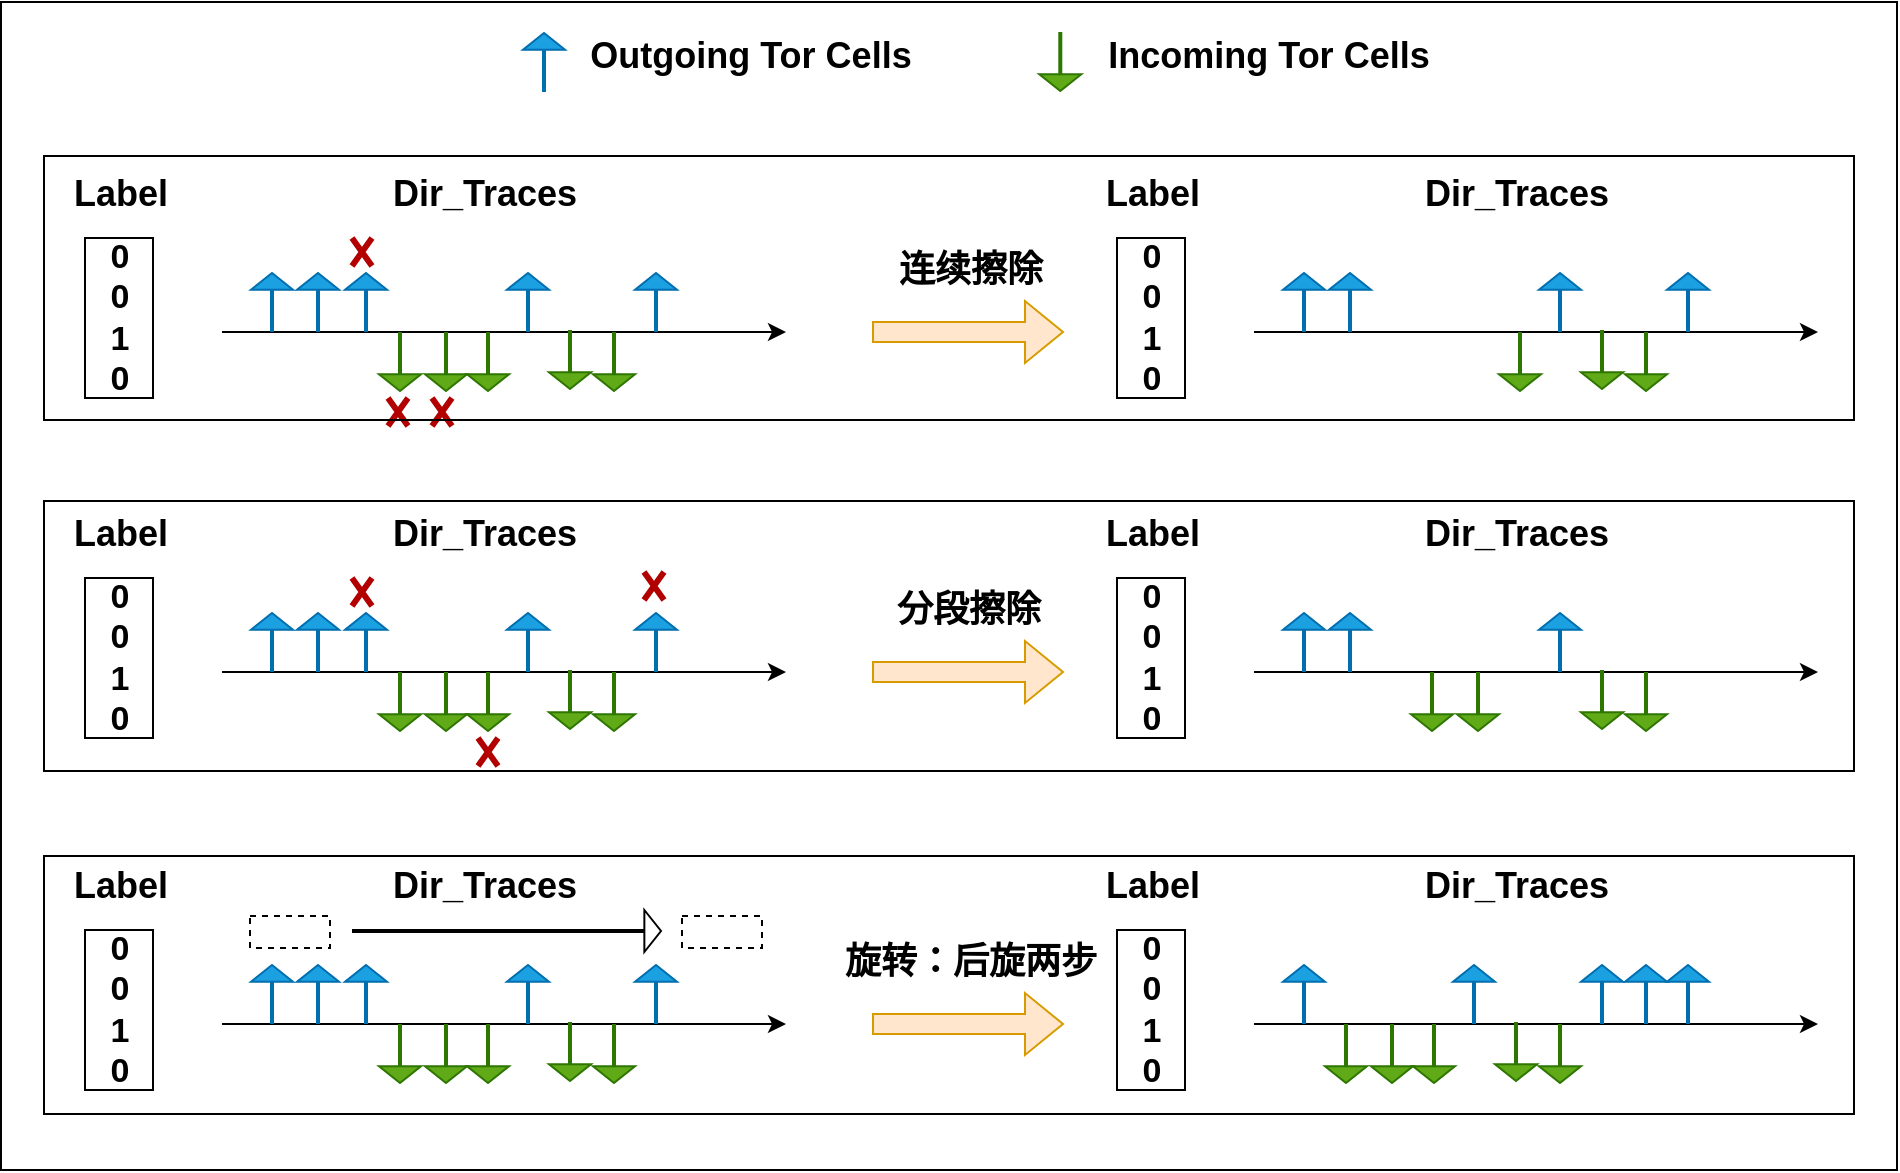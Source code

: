 <mxfile version="24.0.7" type="github">
  <diagram name="第 1 页" id="ZusEr--IG7KZ8trxtdcu">
    <mxGraphModel dx="2950" dy="1298" grid="0" gridSize="10" guides="1" tooltips="1" connect="1" arrows="1" fold="1" page="0" pageScale="1" pageWidth="827" pageHeight="1169" math="0" shadow="0">
      <root>
        <mxCell id="0" />
        <mxCell id="1" parent="0" />
        <mxCell id="l5cotHKUDbFg4a4MN0r3-70" value="" style="endArrow=classic;html=1;rounded=0;" parent="1" edge="1">
          <mxGeometry width="50" height="50" relative="1" as="geometry">
            <mxPoint x="-707" y="254" as="sourcePoint" />
            <mxPoint x="-425" y="254" as="targetPoint" />
          </mxGeometry>
        </mxCell>
        <mxCell id="l5cotHKUDbFg4a4MN0r3-80" value="" style="shape=flexArrow;endArrow=classic;html=1;rounded=0;fillColor=#ffe6cc;strokeColor=#d79b00;" parent="1" edge="1">
          <mxGeometry width="50" height="50" relative="1" as="geometry">
            <mxPoint x="-382" y="254" as="sourcePoint" />
            <mxPoint x="-286" y="254" as="targetPoint" />
          </mxGeometry>
        </mxCell>
        <mxCell id="l5cotHKUDbFg4a4MN0r3-81" value="&lt;font size=&quot;1&quot;&gt;&lt;b style=&quot;font-size: 18px;&quot;&gt;分段擦除&lt;/b&gt;&lt;/font&gt;" style="text;html=1;align=center;verticalAlign=middle;resizable=0;points=[];autosize=1;strokeColor=none;fillColor=none;" parent="1" vertex="1">
          <mxGeometry x="-379" y="206" width="90" height="34" as="geometry" />
        </mxCell>
        <mxCell id="l5cotHKUDbFg4a4MN0r3-93" value="" style="shape=flexArrow;endArrow=classic;html=1;rounded=0;endWidth=19;endSize=2.44;width=1;fillColor=#1ba1e2;strokeColor=#006EAF;" parent="1" edge="1">
          <mxGeometry width="50" height="50" relative="1" as="geometry">
            <mxPoint x="-659" y="254" as="sourcePoint" />
            <mxPoint x="-659" y="224" as="targetPoint" />
          </mxGeometry>
        </mxCell>
        <mxCell id="l5cotHKUDbFg4a4MN0r3-95" value="" style="shape=flexArrow;endArrow=classic;html=1;rounded=0;endWidth=19;endSize=2.44;width=1;fillColor=#1ba1e2;strokeColor=#006EAF;" parent="1" edge="1">
          <mxGeometry width="50" height="50" relative="1" as="geometry">
            <mxPoint x="-635" y="254" as="sourcePoint" />
            <mxPoint x="-635" y="224" as="targetPoint" />
          </mxGeometry>
        </mxCell>
        <mxCell id="l5cotHKUDbFg4a4MN0r3-97" value="" style="shape=flexArrow;endArrow=classic;html=1;rounded=0;endWidth=19;endSize=2.44;width=1;fillColor=#1ba1e2;strokeColor=#006EAF;" parent="1" edge="1">
          <mxGeometry width="50" height="50" relative="1" as="geometry">
            <mxPoint x="-682" y="254" as="sourcePoint" />
            <mxPoint x="-682" y="224" as="targetPoint" />
          </mxGeometry>
        </mxCell>
        <mxCell id="l5cotHKUDbFg4a4MN0r3-98" value="" style="shape=flexArrow;endArrow=classic;html=1;rounded=0;fillColor=#60a917;strokeColor=#2D7600;endWidth=19;endSize=2.44;width=1;" parent="1" edge="1">
          <mxGeometry width="50" height="50" relative="1" as="geometry">
            <mxPoint x="-618" y="254" as="sourcePoint" />
            <mxPoint x="-618" y="284" as="targetPoint" />
          </mxGeometry>
        </mxCell>
        <mxCell id="l5cotHKUDbFg4a4MN0r3-99" value="" style="shape=flexArrow;endArrow=classic;html=1;rounded=0;fillColor=#60a917;strokeColor=#2D7600;endWidth=19;endSize=2.44;width=1;" parent="1" edge="1">
          <mxGeometry width="50" height="50" relative="1" as="geometry">
            <mxPoint x="-595" y="254" as="sourcePoint" />
            <mxPoint x="-595" y="284" as="targetPoint" />
          </mxGeometry>
        </mxCell>
        <mxCell id="l5cotHKUDbFg4a4MN0r3-100" value="" style="shape=flexArrow;endArrow=classic;html=1;rounded=0;fillColor=#60a917;strokeColor=#2D7600;endWidth=19;endSize=2.44;width=1;" parent="1" edge="1">
          <mxGeometry width="50" height="50" relative="1" as="geometry">
            <mxPoint x="-574" y="254" as="sourcePoint" />
            <mxPoint x="-574" y="284" as="targetPoint" />
          </mxGeometry>
        </mxCell>
        <mxCell id="l5cotHKUDbFg4a4MN0r3-101" value="" style="shape=flexArrow;endArrow=classic;html=1;rounded=0;endWidth=19;endSize=2.44;width=1;fillColor=#1ba1e2;strokeColor=#006EAF;" parent="1" edge="1">
          <mxGeometry width="50" height="50" relative="1" as="geometry">
            <mxPoint x="-554" y="254" as="sourcePoint" />
            <mxPoint x="-554" y="224" as="targetPoint" />
          </mxGeometry>
        </mxCell>
        <mxCell id="l5cotHKUDbFg4a4MN0r3-102" value="" style="shape=flexArrow;endArrow=classic;html=1;rounded=0;fillColor=#60a917;strokeColor=#2D7600;endWidth=19;endSize=2.44;width=1;" parent="1" edge="1">
          <mxGeometry width="50" height="50" relative="1" as="geometry">
            <mxPoint x="-533" y="253" as="sourcePoint" />
            <mxPoint x="-533" y="283" as="targetPoint" />
          </mxGeometry>
        </mxCell>
        <mxCell id="l5cotHKUDbFg4a4MN0r3-103" value="" style="shape=flexArrow;endArrow=classic;html=1;rounded=0;fillColor=#60a917;strokeColor=#2D7600;endWidth=19;endSize=2.44;width=1;" parent="1" edge="1">
          <mxGeometry width="50" height="50" relative="1" as="geometry">
            <mxPoint x="-511" y="254" as="sourcePoint" />
            <mxPoint x="-511" y="284" as="targetPoint" />
          </mxGeometry>
        </mxCell>
        <mxCell id="l5cotHKUDbFg4a4MN0r3-104" value="" style="shape=flexArrow;endArrow=classic;html=1;rounded=0;endWidth=19;endSize=2.44;width=1;fillColor=#1ba1e2;strokeColor=#006EAF;" parent="1" edge="1">
          <mxGeometry width="50" height="50" relative="1" as="geometry">
            <mxPoint x="-490" y="254" as="sourcePoint" />
            <mxPoint x="-490" y="224" as="targetPoint" />
          </mxGeometry>
        </mxCell>
        <mxCell id="l5cotHKUDbFg4a4MN0r3-105" value="&lt;font size=&quot;1&quot;&gt;&lt;b&gt;&lt;font style=&quot;font-size: 18px;&quot;&gt;Dir_Traces&lt;/font&gt;&lt;/b&gt;&lt;/font&gt;" style="text;html=1;align=center;verticalAlign=middle;resizable=0;points=[];autosize=1;strokeColor=none;fillColor=none;" parent="1" vertex="1">
          <mxGeometry x="-631" y="168" width="110" height="34" as="geometry" />
        </mxCell>
        <mxCell id="l5cotHKUDbFg4a4MN0r3-106" value="&lt;font size=&quot;1&quot;&gt;&lt;b&gt;&lt;font style=&quot;font-size: 18px;&quot;&gt;Label&lt;/font&gt;&lt;/b&gt;&lt;/font&gt;" style="text;html=1;align=center;verticalAlign=middle;resizable=0;points=[];autosize=1;strokeColor=none;fillColor=none;" parent="1" vertex="1">
          <mxGeometry x="-791" y="168" width="65" height="34" as="geometry" />
        </mxCell>
        <mxCell id="l5cotHKUDbFg4a4MN0r3-107" value="&lt;div style=&quot;font-size: 17px;&quot;&gt;&lt;font style=&quot;font-size: 17px;&quot;&gt;&lt;b&gt;&lt;font style=&quot;font-size: 17px;&quot;&gt;0&lt;/font&gt;&lt;/b&gt;&lt;/font&gt;&lt;/div&gt;&lt;div style=&quot;font-size: 17px;&quot;&gt;&lt;font style=&quot;font-size: 17px;&quot;&gt;&lt;b&gt;&lt;font style=&quot;font-size: 17px;&quot;&gt;0&lt;br&gt;&lt;/font&gt;&lt;/b&gt;&lt;/font&gt;&lt;/div&gt;&lt;div style=&quot;font-size: 17px;&quot;&gt;&lt;font style=&quot;font-size: 17px;&quot;&gt;&lt;b&gt;&lt;font style=&quot;font-size: 17px;&quot;&gt;1&lt;/font&gt;&lt;/b&gt;&lt;/font&gt;&lt;/div&gt;&lt;div style=&quot;font-size: 17px;&quot;&gt;&lt;font style=&quot;font-size: 17px;&quot;&gt;&lt;b&gt;&lt;font style=&quot;font-size: 17px;&quot;&gt;&lt;font style=&quot;font-size: 17px;&quot;&gt;0&lt;/font&gt;&lt;br&gt;&lt;/font&gt;&lt;/b&gt;&lt;/font&gt;&lt;/div&gt;" style="rounded=0;whiteSpace=wrap;html=1;" parent="1" vertex="1">
          <mxGeometry x="-775.5" y="207" width="34" height="80" as="geometry" />
        </mxCell>
        <mxCell id="l5cotHKUDbFg4a4MN0r3-108" value="" style="shape=umlDestroy;whiteSpace=wrap;html=1;strokeWidth=3;targetShapes=umlLifeline;fillColor=#e51400;fontColor=#ffffff;strokeColor=#B20000;" parent="1" vertex="1">
          <mxGeometry x="-496" y="204" width="10" height="14" as="geometry" />
        </mxCell>
        <mxCell id="l5cotHKUDbFg4a4MN0r3-110" value="" style="shape=umlDestroy;whiteSpace=wrap;html=1;strokeWidth=3;targetShapes=umlLifeline;fillColor=#e51400;fontColor=#ffffff;strokeColor=#B20000;" parent="1" vertex="1">
          <mxGeometry x="-642" y="207" width="10" height="14" as="geometry" />
        </mxCell>
        <mxCell id="l5cotHKUDbFg4a4MN0r3-111" value="" style="shape=umlDestroy;whiteSpace=wrap;html=1;strokeWidth=3;targetShapes=umlLifeline;fillColor=#e51400;fontColor=#ffffff;strokeColor=#B20000;" parent="1" vertex="1">
          <mxGeometry x="-579" y="287" width="10" height="14" as="geometry" />
        </mxCell>
        <mxCell id="l5cotHKUDbFg4a4MN0r3-112" value="" style="endArrow=classic;html=1;rounded=0;" parent="1" edge="1">
          <mxGeometry width="50" height="50" relative="1" as="geometry">
            <mxPoint x="-191" y="254" as="sourcePoint" />
            <mxPoint x="91" y="254" as="targetPoint" />
          </mxGeometry>
        </mxCell>
        <mxCell id="l5cotHKUDbFg4a4MN0r3-113" value="" style="shape=flexArrow;endArrow=classic;html=1;rounded=0;endWidth=19;endSize=2.44;width=1;fillColor=#1ba1e2;strokeColor=#006EAF;" parent="1" edge="1">
          <mxGeometry width="50" height="50" relative="1" as="geometry">
            <mxPoint x="-143" y="254" as="sourcePoint" />
            <mxPoint x="-143" y="224" as="targetPoint" />
          </mxGeometry>
        </mxCell>
        <mxCell id="l5cotHKUDbFg4a4MN0r3-115" value="" style="shape=flexArrow;endArrow=classic;html=1;rounded=0;endWidth=19;endSize=2.44;width=1;fillColor=#1ba1e2;strokeColor=#006EAF;" parent="1" edge="1">
          <mxGeometry width="50" height="50" relative="1" as="geometry">
            <mxPoint x="-166" y="254" as="sourcePoint" />
            <mxPoint x="-166" y="224" as="targetPoint" />
          </mxGeometry>
        </mxCell>
        <mxCell id="l5cotHKUDbFg4a4MN0r3-116" value="" style="shape=flexArrow;endArrow=classic;html=1;rounded=0;fillColor=#60a917;strokeColor=#2D7600;endWidth=19;endSize=2.44;width=1;" parent="1" edge="1">
          <mxGeometry width="50" height="50" relative="1" as="geometry">
            <mxPoint x="-102" y="254" as="sourcePoint" />
            <mxPoint x="-102" y="284" as="targetPoint" />
          </mxGeometry>
        </mxCell>
        <mxCell id="l5cotHKUDbFg4a4MN0r3-117" value="" style="shape=flexArrow;endArrow=classic;html=1;rounded=0;fillColor=#60a917;strokeColor=#2D7600;endWidth=19;endSize=2.44;width=1;" parent="1" edge="1">
          <mxGeometry width="50" height="50" relative="1" as="geometry">
            <mxPoint x="-79" y="254" as="sourcePoint" />
            <mxPoint x="-79" y="284" as="targetPoint" />
          </mxGeometry>
        </mxCell>
        <mxCell id="l5cotHKUDbFg4a4MN0r3-119" value="" style="shape=flexArrow;endArrow=classic;html=1;rounded=0;endWidth=19;endSize=2.44;width=1;fillColor=#1ba1e2;strokeColor=#006EAF;" parent="1" edge="1">
          <mxGeometry width="50" height="50" relative="1" as="geometry">
            <mxPoint x="-38" y="254" as="sourcePoint" />
            <mxPoint x="-38" y="224" as="targetPoint" />
          </mxGeometry>
        </mxCell>
        <mxCell id="l5cotHKUDbFg4a4MN0r3-120" value="" style="shape=flexArrow;endArrow=classic;html=1;rounded=0;fillColor=#60a917;strokeColor=#2D7600;endWidth=19;endSize=2.44;width=1;" parent="1" edge="1">
          <mxGeometry width="50" height="50" relative="1" as="geometry">
            <mxPoint x="-17" y="253" as="sourcePoint" />
            <mxPoint x="-17" y="283" as="targetPoint" />
          </mxGeometry>
        </mxCell>
        <mxCell id="l5cotHKUDbFg4a4MN0r3-121" value="" style="shape=flexArrow;endArrow=classic;html=1;rounded=0;fillColor=#60a917;strokeColor=#2D7600;endWidth=19;endSize=2.44;width=1;" parent="1" edge="1">
          <mxGeometry width="50" height="50" relative="1" as="geometry">
            <mxPoint x="5" y="254" as="sourcePoint" />
            <mxPoint x="5" y="284" as="targetPoint" />
          </mxGeometry>
        </mxCell>
        <mxCell id="l5cotHKUDbFg4a4MN0r3-123" value="&lt;font size=&quot;1&quot;&gt;&lt;b&gt;&lt;font style=&quot;font-size: 18px;&quot;&gt;Dir_Traces&lt;/font&gt;&lt;/b&gt;&lt;/font&gt;" style="text;html=1;align=center;verticalAlign=middle;resizable=0;points=[];autosize=1;strokeColor=none;fillColor=none;" parent="1" vertex="1">
          <mxGeometry x="-115" y="168" width="110" height="34" as="geometry" />
        </mxCell>
        <mxCell id="l5cotHKUDbFg4a4MN0r3-124" value="&lt;font size=&quot;1&quot;&gt;&lt;b&gt;&lt;font style=&quot;font-size: 18px;&quot;&gt;Label&lt;/font&gt;&lt;/b&gt;&lt;/font&gt;" style="text;html=1;align=center;verticalAlign=middle;resizable=0;points=[];autosize=1;strokeColor=none;fillColor=none;" parent="1" vertex="1">
          <mxGeometry x="-275" y="168" width="65" height="34" as="geometry" />
        </mxCell>
        <mxCell id="l5cotHKUDbFg4a4MN0r3-125" value="&lt;div style=&quot;font-size: 17px;&quot;&gt;&lt;font style=&quot;font-size: 17px;&quot;&gt;&lt;b&gt;&lt;font style=&quot;font-size: 17px;&quot;&gt;0&lt;/font&gt;&lt;/b&gt;&lt;/font&gt;&lt;/div&gt;&lt;div style=&quot;font-size: 17px;&quot;&gt;&lt;font style=&quot;font-size: 17px;&quot;&gt;&lt;b&gt;&lt;font style=&quot;font-size: 17px;&quot;&gt;0&lt;br&gt;&lt;/font&gt;&lt;/b&gt;&lt;/font&gt;&lt;/div&gt;&lt;div style=&quot;font-size: 17px;&quot;&gt;&lt;font style=&quot;font-size: 17px;&quot;&gt;&lt;b&gt;&lt;font style=&quot;font-size: 17px;&quot;&gt;1&lt;/font&gt;&lt;/b&gt;&lt;/font&gt;&lt;/div&gt;&lt;div style=&quot;font-size: 17px;&quot;&gt;&lt;font style=&quot;font-size: 17px;&quot;&gt;&lt;b&gt;&lt;font style=&quot;font-size: 17px;&quot;&gt;&lt;font style=&quot;font-size: 17px;&quot;&gt;0&lt;/font&gt;&lt;br&gt;&lt;/font&gt;&lt;/b&gt;&lt;/font&gt;&lt;/div&gt;" style="rounded=0;whiteSpace=wrap;html=1;" parent="1" vertex="1">
          <mxGeometry x="-259.5" y="207" width="34" height="80" as="geometry" />
        </mxCell>
        <mxCell id="l5cotHKUDbFg4a4MN0r3-129" value="" style="endArrow=classic;html=1;rounded=0;" parent="1" edge="1">
          <mxGeometry width="50" height="50" relative="1" as="geometry">
            <mxPoint x="-707" y="84" as="sourcePoint" />
            <mxPoint x="-425" y="84" as="targetPoint" />
          </mxGeometry>
        </mxCell>
        <mxCell id="l5cotHKUDbFg4a4MN0r3-130" value="" style="shape=flexArrow;endArrow=classic;html=1;rounded=0;fillColor=#ffe6cc;strokeColor=#d79b00;" parent="1" edge="1">
          <mxGeometry width="50" height="50" relative="1" as="geometry">
            <mxPoint x="-382" y="84" as="sourcePoint" />
            <mxPoint x="-286" y="84" as="targetPoint" />
          </mxGeometry>
        </mxCell>
        <mxCell id="l5cotHKUDbFg4a4MN0r3-131" value="&lt;font size=&quot;1&quot;&gt;&lt;b style=&quot;font-size: 18px;&quot;&gt;连续擦除&lt;/b&gt;&lt;/font&gt;" style="text;html=1;align=center;verticalAlign=middle;resizable=0;points=[];autosize=1;strokeColor=none;fillColor=none;" parent="1" vertex="1">
          <mxGeometry x="-378" y="36" width="90" height="34" as="geometry" />
        </mxCell>
        <mxCell id="l5cotHKUDbFg4a4MN0r3-132" value="" style="shape=flexArrow;endArrow=classic;html=1;rounded=0;endWidth=19;endSize=2.44;width=1;fillColor=#1ba1e2;strokeColor=#006EAF;" parent="1" edge="1">
          <mxGeometry width="50" height="50" relative="1" as="geometry">
            <mxPoint x="-659" y="84" as="sourcePoint" />
            <mxPoint x="-659" y="54" as="targetPoint" />
          </mxGeometry>
        </mxCell>
        <mxCell id="l5cotHKUDbFg4a4MN0r3-133" value="" style="shape=flexArrow;endArrow=classic;html=1;rounded=0;endWidth=19;endSize=2.44;width=1;fillColor=#1ba1e2;strokeColor=#006EAF;" parent="1" edge="1">
          <mxGeometry width="50" height="50" relative="1" as="geometry">
            <mxPoint x="-635" y="84" as="sourcePoint" />
            <mxPoint x="-635" y="54" as="targetPoint" />
          </mxGeometry>
        </mxCell>
        <mxCell id="l5cotHKUDbFg4a4MN0r3-134" value="" style="shape=flexArrow;endArrow=classic;html=1;rounded=0;endWidth=19;endSize=2.44;width=1;fillColor=#1ba1e2;strokeColor=#006EAF;" parent="1" edge="1">
          <mxGeometry width="50" height="50" relative="1" as="geometry">
            <mxPoint x="-682" y="84" as="sourcePoint" />
            <mxPoint x="-682" y="54" as="targetPoint" />
          </mxGeometry>
        </mxCell>
        <mxCell id="l5cotHKUDbFg4a4MN0r3-135" value="" style="shape=flexArrow;endArrow=classic;html=1;rounded=0;fillColor=#60a917;strokeColor=#2D7600;endWidth=19;endSize=2.44;width=1;" parent="1" edge="1">
          <mxGeometry width="50" height="50" relative="1" as="geometry">
            <mxPoint x="-618" y="84" as="sourcePoint" />
            <mxPoint x="-618" y="114" as="targetPoint" />
          </mxGeometry>
        </mxCell>
        <mxCell id="l5cotHKUDbFg4a4MN0r3-136" value="" style="shape=flexArrow;endArrow=classic;html=1;rounded=0;fillColor=#60a917;strokeColor=#2D7600;endWidth=19;endSize=2.44;width=1;" parent="1" edge="1">
          <mxGeometry width="50" height="50" relative="1" as="geometry">
            <mxPoint x="-595" y="84" as="sourcePoint" />
            <mxPoint x="-595" y="114" as="targetPoint" />
          </mxGeometry>
        </mxCell>
        <mxCell id="l5cotHKUDbFg4a4MN0r3-137" value="" style="shape=flexArrow;endArrow=classic;html=1;rounded=0;fillColor=#60a917;strokeColor=#2D7600;endWidth=19;endSize=2.44;width=1;" parent="1" edge="1">
          <mxGeometry width="50" height="50" relative="1" as="geometry">
            <mxPoint x="-574" y="84" as="sourcePoint" />
            <mxPoint x="-574" y="114" as="targetPoint" />
          </mxGeometry>
        </mxCell>
        <mxCell id="l5cotHKUDbFg4a4MN0r3-138" value="" style="shape=flexArrow;endArrow=classic;html=1;rounded=0;endWidth=19;endSize=2.44;width=1;fillColor=#1ba1e2;strokeColor=#006EAF;" parent="1" edge="1">
          <mxGeometry width="50" height="50" relative="1" as="geometry">
            <mxPoint x="-554" y="84" as="sourcePoint" />
            <mxPoint x="-554" y="54" as="targetPoint" />
          </mxGeometry>
        </mxCell>
        <mxCell id="l5cotHKUDbFg4a4MN0r3-139" value="" style="shape=flexArrow;endArrow=classic;html=1;rounded=0;fillColor=#60a917;strokeColor=#2D7600;endWidth=19;endSize=2.44;width=1;" parent="1" edge="1">
          <mxGeometry width="50" height="50" relative="1" as="geometry">
            <mxPoint x="-533" y="83" as="sourcePoint" />
            <mxPoint x="-533" y="113" as="targetPoint" />
          </mxGeometry>
        </mxCell>
        <mxCell id="l5cotHKUDbFg4a4MN0r3-140" value="" style="shape=flexArrow;endArrow=classic;html=1;rounded=0;fillColor=#60a917;strokeColor=#2D7600;endWidth=19;endSize=2.44;width=1;" parent="1" edge="1">
          <mxGeometry width="50" height="50" relative="1" as="geometry">
            <mxPoint x="-511" y="84" as="sourcePoint" />
            <mxPoint x="-511" y="114" as="targetPoint" />
          </mxGeometry>
        </mxCell>
        <mxCell id="l5cotHKUDbFg4a4MN0r3-141" value="" style="shape=flexArrow;endArrow=classic;html=1;rounded=0;endWidth=19;endSize=2.44;width=1;fillColor=#1ba1e2;strokeColor=#006EAF;" parent="1" edge="1">
          <mxGeometry width="50" height="50" relative="1" as="geometry">
            <mxPoint x="-490" y="84" as="sourcePoint" />
            <mxPoint x="-490" y="54" as="targetPoint" />
          </mxGeometry>
        </mxCell>
        <mxCell id="l5cotHKUDbFg4a4MN0r3-142" value="&lt;font size=&quot;1&quot;&gt;&lt;b&gt;&lt;font style=&quot;font-size: 18px;&quot;&gt;Dir_Traces&lt;/font&gt;&lt;/b&gt;&lt;/font&gt;" style="text;html=1;align=center;verticalAlign=middle;resizable=0;points=[];autosize=1;strokeColor=none;fillColor=none;" parent="1" vertex="1">
          <mxGeometry x="-631" y="-2" width="110" height="34" as="geometry" />
        </mxCell>
        <mxCell id="l5cotHKUDbFg4a4MN0r3-143" value="&lt;font size=&quot;1&quot;&gt;&lt;b&gt;&lt;font style=&quot;font-size: 18px;&quot;&gt;Label&lt;/font&gt;&lt;/b&gt;&lt;/font&gt;" style="text;html=1;align=center;verticalAlign=middle;resizable=0;points=[];autosize=1;strokeColor=none;fillColor=none;" parent="1" vertex="1">
          <mxGeometry x="-791" y="-2" width="65" height="34" as="geometry" />
        </mxCell>
        <mxCell id="l5cotHKUDbFg4a4MN0r3-144" value="&lt;div style=&quot;font-size: 17px;&quot;&gt;&lt;font style=&quot;font-size: 17px;&quot;&gt;&lt;b&gt;&lt;font style=&quot;font-size: 17px;&quot;&gt;0&lt;/font&gt;&lt;/b&gt;&lt;/font&gt;&lt;/div&gt;&lt;div style=&quot;font-size: 17px;&quot;&gt;&lt;font style=&quot;font-size: 17px;&quot;&gt;&lt;b&gt;&lt;font style=&quot;font-size: 17px;&quot;&gt;0&lt;br&gt;&lt;/font&gt;&lt;/b&gt;&lt;/font&gt;&lt;/div&gt;&lt;div style=&quot;font-size: 17px;&quot;&gt;&lt;font style=&quot;font-size: 17px;&quot;&gt;&lt;b&gt;&lt;font style=&quot;font-size: 17px;&quot;&gt;1&lt;/font&gt;&lt;/b&gt;&lt;/font&gt;&lt;/div&gt;&lt;div style=&quot;font-size: 17px;&quot;&gt;&lt;font style=&quot;font-size: 17px;&quot;&gt;&lt;b&gt;&lt;font style=&quot;font-size: 17px;&quot;&gt;&lt;font style=&quot;font-size: 17px;&quot;&gt;0&lt;/font&gt;&lt;br&gt;&lt;/font&gt;&lt;/b&gt;&lt;/font&gt;&lt;/div&gt;" style="rounded=0;whiteSpace=wrap;html=1;" parent="1" vertex="1">
          <mxGeometry x="-775.5" y="37" width="34" height="80" as="geometry" />
        </mxCell>
        <mxCell id="l5cotHKUDbFg4a4MN0r3-145" value="" style="shape=umlDestroy;whiteSpace=wrap;html=1;strokeWidth=3;targetShapes=umlLifeline;fillColor=#e51400;fontColor=#ffffff;strokeColor=#B20000;" parent="1" vertex="1">
          <mxGeometry x="-602" y="117" width="10" height="14" as="geometry" />
        </mxCell>
        <mxCell id="l5cotHKUDbFg4a4MN0r3-146" value="" style="shape=umlDestroy;whiteSpace=wrap;html=1;strokeWidth=3;targetShapes=umlLifeline;fillColor=#e51400;fontColor=#ffffff;strokeColor=#B20000;" parent="1" vertex="1">
          <mxGeometry x="-642" y="37" width="10" height="14" as="geometry" />
        </mxCell>
        <mxCell id="l5cotHKUDbFg4a4MN0r3-148" value="" style="endArrow=classic;html=1;rounded=0;" parent="1" edge="1">
          <mxGeometry width="50" height="50" relative="1" as="geometry">
            <mxPoint x="-191" y="84" as="sourcePoint" />
            <mxPoint x="91" y="84" as="targetPoint" />
          </mxGeometry>
        </mxCell>
        <mxCell id="l5cotHKUDbFg4a4MN0r3-149" value="" style="shape=flexArrow;endArrow=classic;html=1;rounded=0;endWidth=19;endSize=2.44;width=1;fillColor=#1ba1e2;strokeColor=#006EAF;" parent="1" edge="1">
          <mxGeometry width="50" height="50" relative="1" as="geometry">
            <mxPoint x="-143" y="84" as="sourcePoint" />
            <mxPoint x="-143" y="54" as="targetPoint" />
          </mxGeometry>
        </mxCell>
        <mxCell id="l5cotHKUDbFg4a4MN0r3-151" value="" style="shape=flexArrow;endArrow=classic;html=1;rounded=0;endWidth=19;endSize=2.44;width=1;fillColor=#1ba1e2;strokeColor=#006EAF;" parent="1" edge="1">
          <mxGeometry width="50" height="50" relative="1" as="geometry">
            <mxPoint x="-166" y="84" as="sourcePoint" />
            <mxPoint x="-166" y="54" as="targetPoint" />
          </mxGeometry>
        </mxCell>
        <mxCell id="l5cotHKUDbFg4a4MN0r3-154" value="" style="shape=flexArrow;endArrow=classic;html=1;rounded=0;fillColor=#60a917;strokeColor=#2D7600;endWidth=19;endSize=2.44;width=1;" parent="1" edge="1">
          <mxGeometry width="50" height="50" relative="1" as="geometry">
            <mxPoint x="-58" y="84" as="sourcePoint" />
            <mxPoint x="-58" y="114" as="targetPoint" />
          </mxGeometry>
        </mxCell>
        <mxCell id="l5cotHKUDbFg4a4MN0r3-155" value="" style="shape=flexArrow;endArrow=classic;html=1;rounded=0;endWidth=19;endSize=2.44;width=1;fillColor=#1ba1e2;strokeColor=#006EAF;" parent="1" edge="1">
          <mxGeometry width="50" height="50" relative="1" as="geometry">
            <mxPoint x="-38" y="84" as="sourcePoint" />
            <mxPoint x="-38" y="54" as="targetPoint" />
          </mxGeometry>
        </mxCell>
        <mxCell id="l5cotHKUDbFg4a4MN0r3-156" value="" style="shape=flexArrow;endArrow=classic;html=1;rounded=0;fillColor=#60a917;strokeColor=#2D7600;endWidth=19;endSize=2.44;width=1;" parent="1" edge="1">
          <mxGeometry width="50" height="50" relative="1" as="geometry">
            <mxPoint x="-17" y="83" as="sourcePoint" />
            <mxPoint x="-17" y="113" as="targetPoint" />
          </mxGeometry>
        </mxCell>
        <mxCell id="l5cotHKUDbFg4a4MN0r3-157" value="" style="shape=flexArrow;endArrow=classic;html=1;rounded=0;fillColor=#60a917;strokeColor=#2D7600;endWidth=19;endSize=2.44;width=1;" parent="1" edge="1">
          <mxGeometry width="50" height="50" relative="1" as="geometry">
            <mxPoint x="5" y="84" as="sourcePoint" />
            <mxPoint x="5" y="114" as="targetPoint" />
          </mxGeometry>
        </mxCell>
        <mxCell id="l5cotHKUDbFg4a4MN0r3-158" value="" style="shape=flexArrow;endArrow=classic;html=1;rounded=0;endWidth=19;endSize=2.44;width=1;fillColor=#1ba1e2;strokeColor=#006EAF;" parent="1" edge="1">
          <mxGeometry width="50" height="50" relative="1" as="geometry">
            <mxPoint x="26" y="84" as="sourcePoint" />
            <mxPoint x="26" y="54" as="targetPoint" />
          </mxGeometry>
        </mxCell>
        <mxCell id="l5cotHKUDbFg4a4MN0r3-159" value="&lt;font size=&quot;1&quot;&gt;&lt;b&gt;&lt;font style=&quot;font-size: 18px;&quot;&gt;Dir_Traces&lt;/font&gt;&lt;/b&gt;&lt;/font&gt;" style="text;html=1;align=center;verticalAlign=middle;resizable=0;points=[];autosize=1;strokeColor=none;fillColor=none;" parent="1" vertex="1">
          <mxGeometry x="-115" y="-2" width="110" height="34" as="geometry" />
        </mxCell>
        <mxCell id="l5cotHKUDbFg4a4MN0r3-160" value="&lt;font size=&quot;1&quot;&gt;&lt;b&gt;&lt;font style=&quot;font-size: 18px;&quot;&gt;Label&lt;/font&gt;&lt;/b&gt;&lt;/font&gt;" style="text;html=1;align=center;verticalAlign=middle;resizable=0;points=[];autosize=1;strokeColor=none;fillColor=none;" parent="1" vertex="1">
          <mxGeometry x="-275" y="-2" width="65" height="34" as="geometry" />
        </mxCell>
        <mxCell id="l5cotHKUDbFg4a4MN0r3-161" value="&lt;div style=&quot;font-size: 17px;&quot;&gt;&lt;font style=&quot;font-size: 17px;&quot;&gt;&lt;b&gt;&lt;font style=&quot;font-size: 17px;&quot;&gt;0&lt;/font&gt;&lt;/b&gt;&lt;/font&gt;&lt;/div&gt;&lt;div style=&quot;font-size: 17px;&quot;&gt;&lt;font style=&quot;font-size: 17px;&quot;&gt;&lt;b&gt;&lt;font style=&quot;font-size: 17px;&quot;&gt;0&lt;br&gt;&lt;/font&gt;&lt;/b&gt;&lt;/font&gt;&lt;/div&gt;&lt;div style=&quot;font-size: 17px;&quot;&gt;&lt;font style=&quot;font-size: 17px;&quot;&gt;&lt;b&gt;&lt;font style=&quot;font-size: 17px;&quot;&gt;1&lt;/font&gt;&lt;/b&gt;&lt;/font&gt;&lt;/div&gt;&lt;div style=&quot;font-size: 17px;&quot;&gt;&lt;font style=&quot;font-size: 17px;&quot;&gt;&lt;b&gt;&lt;font style=&quot;font-size: 17px;&quot;&gt;&lt;font style=&quot;font-size: 17px;&quot;&gt;0&lt;/font&gt;&lt;br&gt;&lt;/font&gt;&lt;/b&gt;&lt;/font&gt;&lt;/div&gt;" style="rounded=0;whiteSpace=wrap;html=1;" parent="1" vertex="1">
          <mxGeometry x="-259.5" y="37" width="34" height="80" as="geometry" />
        </mxCell>
        <mxCell id="l5cotHKUDbFg4a4MN0r3-165" value="" style="endArrow=classic;html=1;rounded=0;" parent="1" edge="1">
          <mxGeometry width="50" height="50" relative="1" as="geometry">
            <mxPoint x="-707" y="430" as="sourcePoint" />
            <mxPoint x="-425" y="430" as="targetPoint" />
          </mxGeometry>
        </mxCell>
        <mxCell id="l5cotHKUDbFg4a4MN0r3-166" value="" style="shape=flexArrow;endArrow=classic;html=1;rounded=0;fillColor=#ffe6cc;strokeColor=#d79b00;" parent="1" edge="1">
          <mxGeometry width="50" height="50" relative="1" as="geometry">
            <mxPoint x="-382" y="430" as="sourcePoint" />
            <mxPoint x="-286" y="430" as="targetPoint" />
          </mxGeometry>
        </mxCell>
        <mxCell id="l5cotHKUDbFg4a4MN0r3-167" value="&lt;font size=&quot;1&quot;&gt;&lt;b style=&quot;font-size: 18px;&quot;&gt;旋转：后旋两步&lt;/b&gt;&lt;/font&gt;" style="text;html=1;align=center;verticalAlign=middle;resizable=0;points=[];autosize=1;strokeColor=none;fillColor=none;" parent="1" vertex="1">
          <mxGeometry x="-405" y="382" width="144" height="34" as="geometry" />
        </mxCell>
        <mxCell id="l5cotHKUDbFg4a4MN0r3-168" value="" style="shape=flexArrow;endArrow=classic;html=1;rounded=0;endWidth=19;endSize=2.44;width=1;fillColor=#1ba1e2;strokeColor=#006EAF;" parent="1" edge="1">
          <mxGeometry width="50" height="50" relative="1" as="geometry">
            <mxPoint x="-659" y="430" as="sourcePoint" />
            <mxPoint x="-659" y="400" as="targetPoint" />
          </mxGeometry>
        </mxCell>
        <mxCell id="l5cotHKUDbFg4a4MN0r3-169" value="" style="shape=flexArrow;endArrow=classic;html=1;rounded=0;endWidth=19;endSize=2.44;width=1;fillColor=#1ba1e2;strokeColor=#006EAF;" parent="1" edge="1">
          <mxGeometry width="50" height="50" relative="1" as="geometry">
            <mxPoint x="-635" y="430" as="sourcePoint" />
            <mxPoint x="-635" y="400" as="targetPoint" />
          </mxGeometry>
        </mxCell>
        <mxCell id="l5cotHKUDbFg4a4MN0r3-170" value="" style="shape=flexArrow;endArrow=classic;html=1;rounded=0;endWidth=19;endSize=2.44;width=1;fillColor=#1ba1e2;strokeColor=#006EAF;" parent="1" edge="1">
          <mxGeometry width="50" height="50" relative="1" as="geometry">
            <mxPoint x="-682" y="430" as="sourcePoint" />
            <mxPoint x="-682" y="400" as="targetPoint" />
          </mxGeometry>
        </mxCell>
        <mxCell id="l5cotHKUDbFg4a4MN0r3-171" value="" style="shape=flexArrow;endArrow=classic;html=1;rounded=0;fillColor=#60a917;strokeColor=#2D7600;endWidth=19;endSize=2.44;width=1;" parent="1" edge="1">
          <mxGeometry width="50" height="50" relative="1" as="geometry">
            <mxPoint x="-618" y="430" as="sourcePoint" />
            <mxPoint x="-618" y="460" as="targetPoint" />
          </mxGeometry>
        </mxCell>
        <mxCell id="l5cotHKUDbFg4a4MN0r3-172" value="" style="shape=flexArrow;endArrow=classic;html=1;rounded=0;fillColor=#60a917;strokeColor=#2D7600;endWidth=19;endSize=2.44;width=1;" parent="1" edge="1">
          <mxGeometry width="50" height="50" relative="1" as="geometry">
            <mxPoint x="-595" y="430" as="sourcePoint" />
            <mxPoint x="-595" y="460" as="targetPoint" />
          </mxGeometry>
        </mxCell>
        <mxCell id="l5cotHKUDbFg4a4MN0r3-173" value="" style="shape=flexArrow;endArrow=classic;html=1;rounded=0;fillColor=#60a917;strokeColor=#2D7600;endWidth=19;endSize=2.44;width=1;" parent="1" edge="1">
          <mxGeometry width="50" height="50" relative="1" as="geometry">
            <mxPoint x="-574" y="430" as="sourcePoint" />
            <mxPoint x="-574" y="460" as="targetPoint" />
          </mxGeometry>
        </mxCell>
        <mxCell id="l5cotHKUDbFg4a4MN0r3-174" value="" style="shape=flexArrow;endArrow=classic;html=1;rounded=0;endWidth=19;endSize=2.44;width=1;fillColor=#1ba1e2;strokeColor=#006EAF;" parent="1" edge="1">
          <mxGeometry width="50" height="50" relative="1" as="geometry">
            <mxPoint x="-554" y="430" as="sourcePoint" />
            <mxPoint x="-554" y="400" as="targetPoint" />
          </mxGeometry>
        </mxCell>
        <mxCell id="l5cotHKUDbFg4a4MN0r3-175" value="" style="shape=flexArrow;endArrow=classic;html=1;rounded=0;fillColor=#60a917;strokeColor=#2D7600;endWidth=19;endSize=2.44;width=1;" parent="1" edge="1">
          <mxGeometry width="50" height="50" relative="1" as="geometry">
            <mxPoint x="-533" y="429" as="sourcePoint" />
            <mxPoint x="-533" y="459" as="targetPoint" />
          </mxGeometry>
        </mxCell>
        <mxCell id="l5cotHKUDbFg4a4MN0r3-176" value="" style="shape=flexArrow;endArrow=classic;html=1;rounded=0;fillColor=#60a917;strokeColor=#2D7600;endWidth=19;endSize=2.44;width=1;" parent="1" edge="1">
          <mxGeometry width="50" height="50" relative="1" as="geometry">
            <mxPoint x="-511" y="430" as="sourcePoint" />
            <mxPoint x="-511" y="460" as="targetPoint" />
          </mxGeometry>
        </mxCell>
        <mxCell id="l5cotHKUDbFg4a4MN0r3-177" value="" style="shape=flexArrow;endArrow=classic;html=1;rounded=0;endWidth=19;endSize=2.44;width=1;fillColor=#1ba1e2;strokeColor=#006EAF;" parent="1" edge="1">
          <mxGeometry width="50" height="50" relative="1" as="geometry">
            <mxPoint x="-490" y="430" as="sourcePoint" />
            <mxPoint x="-490" y="400" as="targetPoint" />
          </mxGeometry>
        </mxCell>
        <mxCell id="l5cotHKUDbFg4a4MN0r3-178" value="&lt;font size=&quot;1&quot;&gt;&lt;b&gt;&lt;font style=&quot;font-size: 18px;&quot;&gt;Dir_Traces&lt;/font&gt;&lt;/b&gt;&lt;/font&gt;" style="text;html=1;align=center;verticalAlign=middle;resizable=0;points=[];autosize=1;strokeColor=none;fillColor=none;" parent="1" vertex="1">
          <mxGeometry x="-631" y="344" width="110" height="34" as="geometry" />
        </mxCell>
        <mxCell id="l5cotHKUDbFg4a4MN0r3-179" value="&lt;font size=&quot;1&quot;&gt;&lt;b&gt;&lt;font style=&quot;font-size: 18px;&quot;&gt;Label&lt;/font&gt;&lt;/b&gt;&lt;/font&gt;" style="text;html=1;align=center;verticalAlign=middle;resizable=0;points=[];autosize=1;strokeColor=none;fillColor=none;" parent="1" vertex="1">
          <mxGeometry x="-791" y="344" width="65" height="34" as="geometry" />
        </mxCell>
        <mxCell id="l5cotHKUDbFg4a4MN0r3-180" value="&lt;div style=&quot;font-size: 17px;&quot;&gt;&lt;font style=&quot;font-size: 17px;&quot;&gt;&lt;b&gt;&lt;font style=&quot;font-size: 17px;&quot;&gt;0&lt;/font&gt;&lt;/b&gt;&lt;/font&gt;&lt;/div&gt;&lt;div style=&quot;font-size: 17px;&quot;&gt;&lt;font style=&quot;font-size: 17px;&quot;&gt;&lt;b&gt;&lt;font style=&quot;font-size: 17px;&quot;&gt;0&lt;br&gt;&lt;/font&gt;&lt;/b&gt;&lt;/font&gt;&lt;/div&gt;&lt;div style=&quot;font-size: 17px;&quot;&gt;&lt;font style=&quot;font-size: 17px;&quot;&gt;&lt;b&gt;&lt;font style=&quot;font-size: 17px;&quot;&gt;1&lt;/font&gt;&lt;/b&gt;&lt;/font&gt;&lt;/div&gt;&lt;div style=&quot;font-size: 17px;&quot;&gt;&lt;font style=&quot;font-size: 17px;&quot;&gt;&lt;b&gt;&lt;font style=&quot;font-size: 17px;&quot;&gt;&lt;font style=&quot;font-size: 17px;&quot;&gt;0&lt;/font&gt;&lt;br&gt;&lt;/font&gt;&lt;/b&gt;&lt;/font&gt;&lt;/div&gt;" style="rounded=0;whiteSpace=wrap;html=1;" parent="1" vertex="1">
          <mxGeometry x="-775.5" y="383" width="34" height="80" as="geometry" />
        </mxCell>
        <mxCell id="l5cotHKUDbFg4a4MN0r3-184" value="" style="endArrow=classic;html=1;rounded=0;" parent="1" edge="1">
          <mxGeometry width="50" height="50" relative="1" as="geometry">
            <mxPoint x="-191" y="430" as="sourcePoint" />
            <mxPoint x="91" y="430" as="targetPoint" />
          </mxGeometry>
        </mxCell>
        <mxCell id="l5cotHKUDbFg4a4MN0r3-185" value="" style="shape=flexArrow;endArrow=classic;html=1;rounded=0;endWidth=19;endSize=2.44;width=1;fillColor=#1ba1e2;strokeColor=#006EAF;" parent="1" edge="1">
          <mxGeometry width="50" height="50" relative="1" as="geometry">
            <mxPoint x="26" y="430" as="sourcePoint" />
            <mxPoint x="26" y="400" as="targetPoint" />
          </mxGeometry>
        </mxCell>
        <mxCell id="l5cotHKUDbFg4a4MN0r3-186" value="" style="shape=flexArrow;endArrow=classic;html=1;rounded=0;endWidth=19;endSize=2.44;width=1;fillColor=#1ba1e2;strokeColor=#006EAF;" parent="1" edge="1">
          <mxGeometry width="50" height="50" relative="1" as="geometry">
            <mxPoint x="-166" y="430" as="sourcePoint" />
            <mxPoint x="-166" y="400" as="targetPoint" />
          </mxGeometry>
        </mxCell>
        <mxCell id="l5cotHKUDbFg4a4MN0r3-187" value="" style="shape=flexArrow;endArrow=classic;html=1;rounded=0;endWidth=19;endSize=2.44;width=1;fillColor=#1ba1e2;strokeColor=#006EAF;" parent="1" edge="1">
          <mxGeometry width="50" height="50" relative="1" as="geometry">
            <mxPoint x="5" y="430" as="sourcePoint" />
            <mxPoint x="5" y="400" as="targetPoint" />
          </mxGeometry>
        </mxCell>
        <mxCell id="l5cotHKUDbFg4a4MN0r3-188" value="" style="shape=flexArrow;endArrow=classic;html=1;rounded=0;fillColor=#60a917;strokeColor=#2D7600;endWidth=19;endSize=2.44;width=1;" parent="1" edge="1">
          <mxGeometry width="50" height="50" relative="1" as="geometry">
            <mxPoint x="-145" y="430" as="sourcePoint" />
            <mxPoint x="-145" y="460" as="targetPoint" />
          </mxGeometry>
        </mxCell>
        <mxCell id="l5cotHKUDbFg4a4MN0r3-189" value="" style="shape=flexArrow;endArrow=classic;html=1;rounded=0;fillColor=#60a917;strokeColor=#2D7600;endWidth=19;endSize=2.44;width=1;" parent="1" edge="1">
          <mxGeometry width="50" height="50" relative="1" as="geometry">
            <mxPoint x="-122" y="430" as="sourcePoint" />
            <mxPoint x="-122" y="460" as="targetPoint" />
          </mxGeometry>
        </mxCell>
        <mxCell id="l5cotHKUDbFg4a4MN0r3-190" value="" style="shape=flexArrow;endArrow=classic;html=1;rounded=0;fillColor=#60a917;strokeColor=#2D7600;endWidth=19;endSize=2.44;width=1;" parent="1" edge="1">
          <mxGeometry width="50" height="50" relative="1" as="geometry">
            <mxPoint x="-101" y="430" as="sourcePoint" />
            <mxPoint x="-101" y="460" as="targetPoint" />
          </mxGeometry>
        </mxCell>
        <mxCell id="l5cotHKUDbFg4a4MN0r3-191" value="" style="shape=flexArrow;endArrow=classic;html=1;rounded=0;endWidth=19;endSize=2.44;width=1;fillColor=#1ba1e2;strokeColor=#006EAF;" parent="1" edge="1">
          <mxGeometry width="50" height="50" relative="1" as="geometry">
            <mxPoint x="-81" y="430" as="sourcePoint" />
            <mxPoint x="-81" y="400" as="targetPoint" />
          </mxGeometry>
        </mxCell>
        <mxCell id="l5cotHKUDbFg4a4MN0r3-192" value="" style="shape=flexArrow;endArrow=classic;html=1;rounded=0;fillColor=#60a917;strokeColor=#2D7600;endWidth=19;endSize=2.44;width=1;" parent="1" edge="1">
          <mxGeometry width="50" height="50" relative="1" as="geometry">
            <mxPoint x="-60" y="429" as="sourcePoint" />
            <mxPoint x="-60" y="459" as="targetPoint" />
          </mxGeometry>
        </mxCell>
        <mxCell id="l5cotHKUDbFg4a4MN0r3-193" value="" style="shape=flexArrow;endArrow=classic;html=1;rounded=0;fillColor=#60a917;strokeColor=#2D7600;endWidth=19;endSize=2.44;width=1;" parent="1" edge="1">
          <mxGeometry width="50" height="50" relative="1" as="geometry">
            <mxPoint x="-38" y="430" as="sourcePoint" />
            <mxPoint x="-38" y="460" as="targetPoint" />
          </mxGeometry>
        </mxCell>
        <mxCell id="l5cotHKUDbFg4a4MN0r3-194" value="" style="shape=flexArrow;endArrow=classic;html=1;rounded=0;endWidth=19;endSize=2.44;width=1;fillColor=#1ba1e2;strokeColor=#006EAF;" parent="1" edge="1">
          <mxGeometry width="50" height="50" relative="1" as="geometry">
            <mxPoint x="-17" y="430" as="sourcePoint" />
            <mxPoint x="-17" y="400" as="targetPoint" />
          </mxGeometry>
        </mxCell>
        <mxCell id="l5cotHKUDbFg4a4MN0r3-195" value="&lt;font size=&quot;1&quot;&gt;&lt;b&gt;&lt;font style=&quot;font-size: 18px;&quot;&gt;Dir_Traces&lt;/font&gt;&lt;/b&gt;&lt;/font&gt;" style="text;html=1;align=center;verticalAlign=middle;resizable=0;points=[];autosize=1;strokeColor=none;fillColor=none;" parent="1" vertex="1">
          <mxGeometry x="-115" y="344" width="110" height="34" as="geometry" />
        </mxCell>
        <mxCell id="l5cotHKUDbFg4a4MN0r3-196" value="&lt;font size=&quot;1&quot;&gt;&lt;b&gt;&lt;font style=&quot;font-size: 18px;&quot;&gt;Label&lt;/font&gt;&lt;/b&gt;&lt;/font&gt;" style="text;html=1;align=center;verticalAlign=middle;resizable=0;points=[];autosize=1;strokeColor=none;fillColor=none;" parent="1" vertex="1">
          <mxGeometry x="-275" y="344" width="65" height="34" as="geometry" />
        </mxCell>
        <mxCell id="l5cotHKUDbFg4a4MN0r3-197" value="&lt;div style=&quot;font-size: 17px;&quot;&gt;&lt;font style=&quot;font-size: 17px;&quot;&gt;&lt;b&gt;&lt;font style=&quot;font-size: 17px;&quot;&gt;0&lt;/font&gt;&lt;/b&gt;&lt;/font&gt;&lt;/div&gt;&lt;div style=&quot;font-size: 17px;&quot;&gt;&lt;font style=&quot;font-size: 17px;&quot;&gt;&lt;b&gt;&lt;font style=&quot;font-size: 17px;&quot;&gt;0&lt;br&gt;&lt;/font&gt;&lt;/b&gt;&lt;/font&gt;&lt;/div&gt;&lt;div style=&quot;font-size: 17px;&quot;&gt;&lt;font style=&quot;font-size: 17px;&quot;&gt;&lt;b&gt;&lt;font style=&quot;font-size: 17px;&quot;&gt;1&lt;/font&gt;&lt;/b&gt;&lt;/font&gt;&lt;/div&gt;&lt;div style=&quot;font-size: 17px;&quot;&gt;&lt;font style=&quot;font-size: 17px;&quot;&gt;&lt;b&gt;&lt;font style=&quot;font-size: 17px;&quot;&gt;&lt;font style=&quot;font-size: 17px;&quot;&gt;0&lt;/font&gt;&lt;br&gt;&lt;/font&gt;&lt;/b&gt;&lt;/font&gt;&lt;/div&gt;" style="rounded=0;whiteSpace=wrap;html=1;" parent="1" vertex="1">
          <mxGeometry x="-259.5" y="383" width="34" height="80" as="geometry" />
        </mxCell>
        <mxCell id="l5cotHKUDbFg4a4MN0r3-201" value="" style="shape=umlDestroy;whiteSpace=wrap;html=1;strokeWidth=3;targetShapes=umlLifeline;fillColor=#e51400;fontColor=#ffffff;strokeColor=#B20000;" parent="1" vertex="1">
          <mxGeometry x="-624" y="117" width="10" height="14" as="geometry" />
        </mxCell>
        <mxCell id="l5cotHKUDbFg4a4MN0r3-202" value="" style="rounded=0;whiteSpace=wrap;html=1;dashed=1;strokeColor=#000000;" parent="1" vertex="1">
          <mxGeometry x="-693" y="376" width="40" height="16" as="geometry" />
        </mxCell>
        <mxCell id="l5cotHKUDbFg4a4MN0r3-203" value="" style="rounded=0;whiteSpace=wrap;html=1;dashed=1;strokeColor=#000000;" parent="1" vertex="1">
          <mxGeometry x="-477" y="376" width="40" height="16" as="geometry" />
        </mxCell>
        <mxCell id="l5cotHKUDbFg4a4MN0r3-205" value="" style="shape=flexArrow;endArrow=classic;html=1;rounded=0;endWidth=19;endSize=2.44;width=1;" parent="1" edge="1">
          <mxGeometry width="50" height="50" relative="1" as="geometry">
            <mxPoint x="-642" y="383.5" as="sourcePoint" />
            <mxPoint x="-487" y="383.5" as="targetPoint" />
          </mxGeometry>
        </mxCell>
        <mxCell id="l5cotHKUDbFg4a4MN0r3-208" value="" style="rounded=0;whiteSpace=wrap;html=1;fillColor=none;" parent="1" vertex="1">
          <mxGeometry x="-796" y="168.5" width="905" height="135" as="geometry" />
        </mxCell>
        <mxCell id="l5cotHKUDbFg4a4MN0r3-209" value="" style="rounded=0;whiteSpace=wrap;html=1;fillColor=none;" parent="1" vertex="1">
          <mxGeometry x="-817.5" y="-81" width="948" height="584" as="geometry" />
        </mxCell>
        <mxCell id="l5cotHKUDbFg4a4MN0r3-212" value="" style="shape=flexArrow;endArrow=classic;html=1;rounded=0;endWidth=19;endSize=2.44;width=1;fillColor=#1ba1e2;strokeColor=#006EAF;" parent="1" edge="1">
          <mxGeometry width="50" height="50" relative="1" as="geometry">
            <mxPoint x="-545.999" y="-36" as="sourcePoint" />
            <mxPoint x="-545.999" y="-66" as="targetPoint" />
          </mxGeometry>
        </mxCell>
        <mxCell id="l5cotHKUDbFg4a4MN0r3-213" value="" style="shape=flexArrow;endArrow=classic;html=1;rounded=0;fillColor=#60a917;strokeColor=#2D7600;endWidth=19;endSize=2.44;width=1;" parent="1" edge="1">
          <mxGeometry width="50" height="50" relative="1" as="geometry">
            <mxPoint x="-287.856" y="-66" as="sourcePoint" />
            <mxPoint x="-287.856" y="-36" as="targetPoint" />
          </mxGeometry>
        </mxCell>
        <mxCell id="l5cotHKUDbFg4a4MN0r3-214" value="&lt;b&gt;&lt;font style=&quot;font-size: 18px;&quot;&gt;Outgoing Tor Cells&lt;/font&gt;&lt;/b&gt;" style="text;html=1;align=center;verticalAlign=middle;resizable=0;points=[];autosize=1;strokeColor=none;fillColor=none;" parent="1" vertex="1">
          <mxGeometry x="-532.57" y="-71" width="179" height="34" as="geometry" />
        </mxCell>
        <mxCell id="l5cotHKUDbFg4a4MN0r3-215" value="&lt;b&gt;&lt;font style=&quot;font-size: 18px;&quot;&gt;Incoming Tor Cells&lt;/font&gt;&lt;/b&gt;" style="text;html=1;align=center;verticalAlign=middle;resizable=0;points=[];autosize=1;strokeColor=none;fillColor=none;" parent="1" vertex="1">
          <mxGeometry x="-273.57" y="-71" width="179" height="34" as="geometry" />
        </mxCell>
        <mxCell id="l5cotHKUDbFg4a4MN0r3-218" value="" style="rounded=0;whiteSpace=wrap;html=1;fillColor=none;" parent="1" vertex="1">
          <mxGeometry x="-796" y="-4" width="905" height="132" as="geometry" />
        </mxCell>
        <mxCell id="l5cotHKUDbFg4a4MN0r3-219" value="" style="rounded=0;whiteSpace=wrap;html=1;fillColor=none;" parent="1" vertex="1">
          <mxGeometry x="-796" y="346" width="905" height="129" as="geometry" />
        </mxCell>
      </root>
    </mxGraphModel>
  </diagram>
</mxfile>
